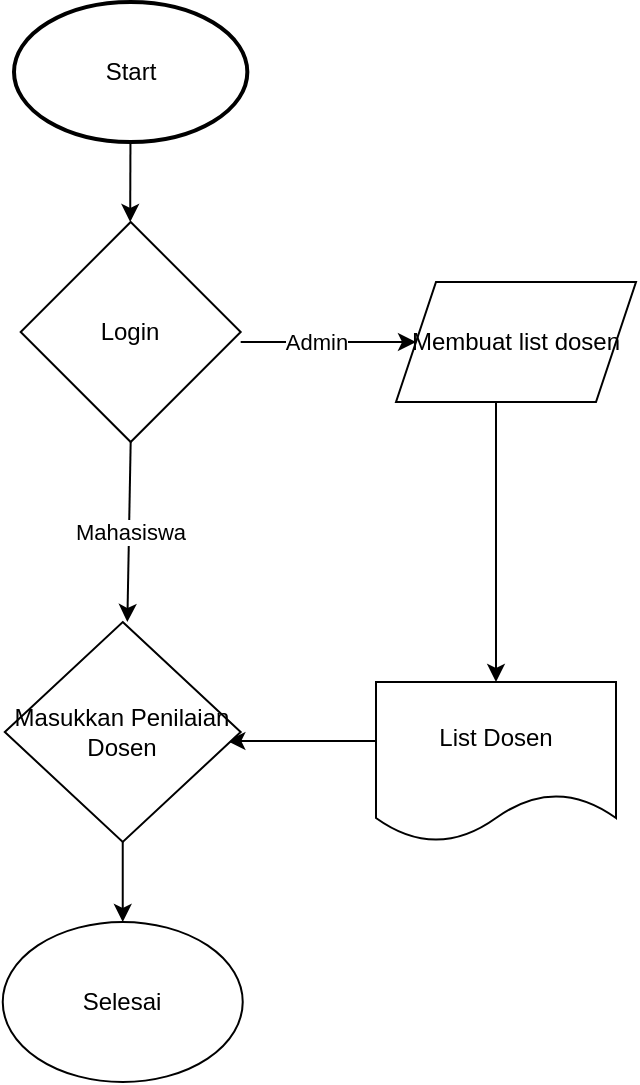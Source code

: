 <mxfile version="26.0.3">
  <diagram name="Halaman-1" id="O-7rj1su2MSmn-E-Fnuk">
    <mxGraphModel dx="765" dy="407" grid="1" gridSize="10" guides="1" tooltips="1" connect="1" arrows="1" fold="1" page="1" pageScale="1" pageWidth="827" pageHeight="1169" math="0" shadow="0">
      <root>
        <mxCell id="0" />
        <mxCell id="1" parent="0" />
        <mxCell id="0Y15mE2m5U589_L7-pyS-5" value="Start" style="strokeWidth=2;html=1;shape=mxgraph.flowchart.start_1;whiteSpace=wrap;" parent="1" vertex="1">
          <mxGeometry x="349" y="70" width="116.67" height="70" as="geometry" />
        </mxCell>
        <mxCell id="0Y15mE2m5U589_L7-pyS-7" value="" style="endArrow=classic;html=1;rounded=0;" parent="1" source="0Y15mE2m5U589_L7-pyS-5" edge="1">
          <mxGeometry width="50" height="50" relative="1" as="geometry">
            <mxPoint x="390" y="270" as="sourcePoint" />
            <mxPoint x="407.096" y="180" as="targetPoint" />
          </mxGeometry>
        </mxCell>
        <mxCell id="0Y15mE2m5U589_L7-pyS-9" value="Login" style="rhombus;whiteSpace=wrap;html=1;" parent="1" vertex="1">
          <mxGeometry x="352.34" y="180" width="110" height="110" as="geometry" />
        </mxCell>
        <mxCell id="0Y15mE2m5U589_L7-pyS-13" value="" style="endArrow=classic;html=1;rounded=0;" parent="1" edge="1">
          <mxGeometry width="50" height="50" relative="1" as="geometry">
            <mxPoint x="462.34" y="240" as="sourcePoint" />
            <mxPoint x="550" y="240" as="targetPoint" />
          </mxGeometry>
        </mxCell>
        <mxCell id="0Y15mE2m5U589_L7-pyS-14" value="Admin" style="edgeLabel;html=1;align=center;verticalAlign=middle;resizable=0;points=[];" parent="0Y15mE2m5U589_L7-pyS-13" vertex="1" connectable="0">
          <mxGeometry x="0.475" y="-3" relative="1" as="geometry">
            <mxPoint x="-27" y="-3" as="offset" />
          </mxGeometry>
        </mxCell>
        <mxCell id="0Y15mE2m5U589_L7-pyS-16" value="Membuat list dosen" style="shape=parallelogram;perimeter=parallelogramPerimeter;whiteSpace=wrap;html=1;fixedSize=1;" parent="1" vertex="1">
          <mxGeometry x="540" y="210" width="120" height="60" as="geometry" />
        </mxCell>
        <mxCell id="0Y15mE2m5U589_L7-pyS-17" value="List Dosen" style="shape=document;whiteSpace=wrap;html=1;boundedLbl=1;" parent="1" vertex="1">
          <mxGeometry x="530" y="410" width="120" height="80" as="geometry" />
        </mxCell>
        <mxCell id="0Y15mE2m5U589_L7-pyS-22" value="" style="endArrow=classic;html=1;rounded=0;" parent="1" target="0Y15mE2m5U589_L7-pyS-17" edge="1">
          <mxGeometry width="50" height="50" relative="1" as="geometry">
            <mxPoint x="590" y="270" as="sourcePoint" />
            <mxPoint x="440" y="320" as="targetPoint" />
            <Array as="points">
              <mxPoint x="590" y="270" />
            </Array>
          </mxGeometry>
        </mxCell>
        <mxCell id="_jjd2dzRs1zlUD-de0Am-3" value="Mahasiswa" style="endArrow=classic;html=1;rounded=0;exitX=0.5;exitY=1;exitDx=0;exitDy=0;entryX=0.5;entryY=0;entryDx=0;entryDy=0;" edge="1" parent="1" source="0Y15mE2m5U589_L7-pyS-9">
          <mxGeometry width="50" height="50" relative="1" as="geometry">
            <mxPoint x="390" y="370" as="sourcePoint" />
            <mxPoint x="405.67" y="380" as="targetPoint" />
          </mxGeometry>
        </mxCell>
        <mxCell id="_jjd2dzRs1zlUD-de0Am-4" value="" style="endArrow=classic;html=1;rounded=0;entryX=1;entryY=0.5;entryDx=0;entryDy=0;" edge="1" parent="1">
          <mxGeometry width="50" height="50" relative="1" as="geometry">
            <mxPoint x="530" y="439.5" as="sourcePoint" />
            <mxPoint x="455.67" y="439.5" as="targetPoint" />
          </mxGeometry>
        </mxCell>
        <mxCell id="_jjd2dzRs1zlUD-de0Am-7" value="Masukkan Penilaian Dosen" style="rhombus;whiteSpace=wrap;html=1;" vertex="1" parent="1">
          <mxGeometry x="344.4" y="380" width="117.94" height="110" as="geometry" />
        </mxCell>
        <mxCell id="_jjd2dzRs1zlUD-de0Am-9" value="Selesai" style="ellipse;whiteSpace=wrap;html=1;" vertex="1" parent="1">
          <mxGeometry x="343.37" y="530" width="120" height="80" as="geometry" />
        </mxCell>
        <mxCell id="_jjd2dzRs1zlUD-de0Am-10" value="" style="endArrow=classic;html=1;rounded=0;exitX=0.5;exitY=1;exitDx=0;exitDy=0;entryX=0.5;entryY=0;entryDx=0;entryDy=0;" edge="1" parent="1" source="_jjd2dzRs1zlUD-de0Am-7" target="_jjd2dzRs1zlUD-de0Am-9">
          <mxGeometry width="50" height="50" relative="1" as="geometry">
            <mxPoint x="390" y="570" as="sourcePoint" />
            <mxPoint x="440" y="520" as="targetPoint" />
          </mxGeometry>
        </mxCell>
      </root>
    </mxGraphModel>
  </diagram>
</mxfile>
